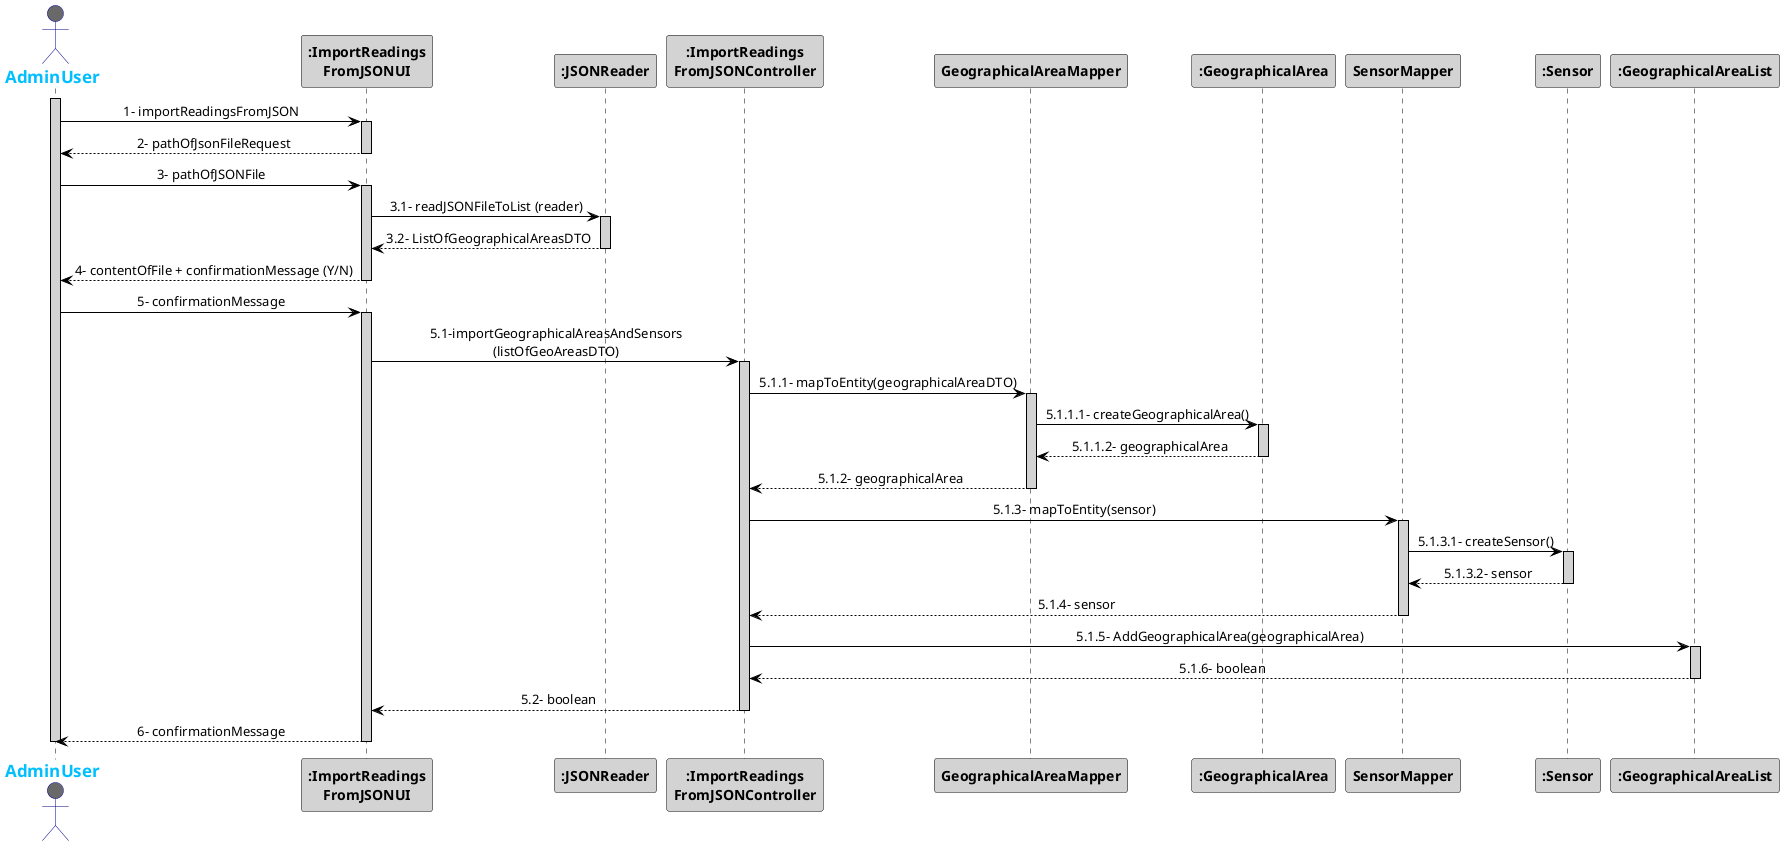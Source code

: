 @startuml
skinparam sequenceMessageAlign center
skinparam sequence {
	ArrowColor Black
	ActorBorderColor DarkBlue
	LifeLineBorderColor black
	LifeLineBackgroundColor LightGrey

	ParticipantBorderColor Black
	ParticipantBackgroundColor LightGrey
	ParticipantFontStyle Bold

	ActorBackgroundColor DimGrey
	ActorFontColor DeepSkyBlue
	ActorFontStyle Bold
	ActorFontSize 17
	ActorFontName Aapex
}
actor AdminUser
activate AdminUser
actor AdminUser

AdminUser -> ":ImportReadings\nFromJSONUI": 1- importReadingsFromJSON
activate ":ImportReadings\nFromJSONUI"
AdminUser <-- ":ImportReadings\nFromJSONUI": 2- pathOfJsonFileRequest
deactivate ":ImportReadings\nFromJSONUI"
AdminUser -> ":ImportReadings\nFromJSONUI": 3- pathOfJSONFile
activate ":ImportReadings\nFromJSONUI"
":ImportReadings\nFromJSONUI" -> ":JSONReader" : 3.1- readJSONFileToList (reader)
activate ":JSONReader"
":ImportReadings\nFromJSONUI" <-- ":JSONReader" : 3.2- ListOfGeographicalAreasDTO
deactivate ":JSONReader"
AdminUser <-- ":ImportReadings\nFromJSONUI": 4- contentOfFile + confirmationMessage (Y/N)
deactivate ":ImportReadings\nFromJSONUI"
AdminUser -> ":ImportReadings\nFromJSONUI": 5- confirmationMessage
activate ":ImportReadings\nFromJSONUI"
":ImportReadings\nFromJSONUI" -> ":ImportReadings\nFromJSONController": 5.1-importGeographicalAreasAndSensors\n(listOfGeoAreasDTO)
activate ":ImportReadings\nFromJSONController"
":ImportReadings\nFromJSONController" -> "GeographicalAreaMapper" : 5.1.1- mapToEntity(geographicalAreaDTO)
activate "GeographicalAreaMapper"
"GeographicalAreaMapper" -> ":GeographicalArea" : 5.1.1.1- createGeographicalArea()
activate ":GeographicalArea"
"GeographicalAreaMapper" <-- ":GeographicalArea" : 5.1.1.2- geographicalArea
deactivate ":GeographicalArea"
":ImportReadings\nFromJSONController" <-- "GeographicalAreaMapper" : 5.1.2- geographicalArea
deactivate "GeographicalAreaMapper"
":ImportReadings\nFromJSONController" -> "SensorMapper" : 5.1.3- mapToEntity(sensor)
activate "SensorMapper"
"SensorMapper" -> ":Sensor" : 5.1.3.1- createSensor()
activate ":Sensor"
"SensorMapper" <-- ":Sensor" : 5.1.3.2- sensor
deactivate ":Sensor"
":ImportReadings\nFromJSONController" <-- "SensorMapper" : 5.1.4- sensor
 deactivate "SensorMapper"
":ImportReadings\nFromJSONController"  -> ":GeographicalAreaList" : 5.1.5- AddGeographicalArea(geographicalArea)
activate ":GeographicalAreaList"
":ImportReadings\nFromJSONController" <-- ":GeographicalAreaList" : 5.1.6- boolean
deactivate ":GeographicalAreaList"
":ImportReadings\nFromJSONUI" <-- ":ImportReadings\nFromJSONController": 5.2- boolean
deactivate ":ImportReadings\nFromJSONController"
AdminUser <-- ":ImportReadings\nFromJSONUI": 6- confirmationMessage
deactivate ":ImportReadings\nFromJSONUI"
deactivate AdminUser

@enduml